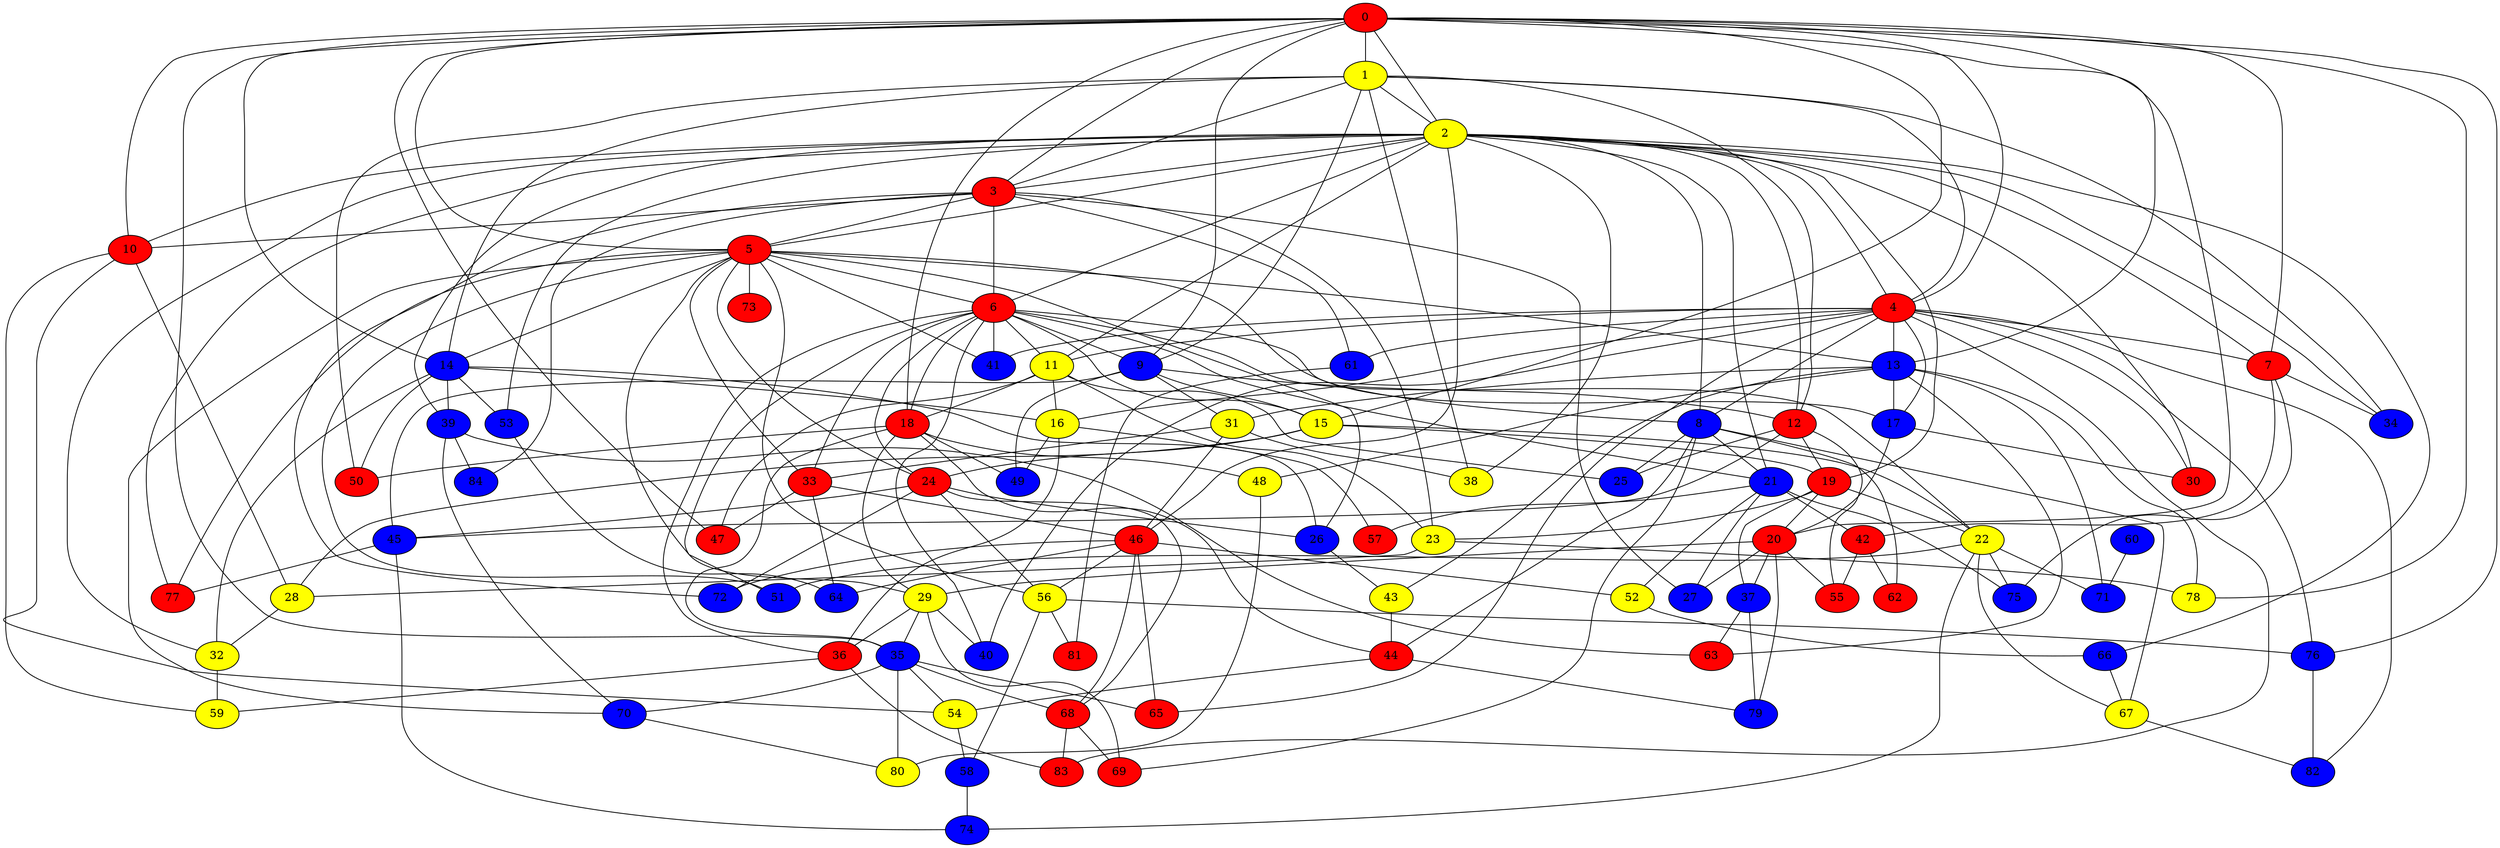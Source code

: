 graph {
0 [style = filled fillcolor = red];
1 [style = filled fillcolor = yellow];
2 [style = filled fillcolor = yellow];
3 [style = filled fillcolor = red];
4 [style = filled fillcolor = red];
5 [style = filled fillcolor = red];
6 [style = filled fillcolor = red];
7 [style = filled fillcolor = red];
8 [style = filled fillcolor = blue];
9 [style = filled fillcolor = blue];
10 [style = filled fillcolor = red];
11 [style = filled fillcolor = yellow];
12 [style = filled fillcolor = red];
13 [style = filled fillcolor = blue];
14 [style = filled fillcolor = blue];
15 [style = filled fillcolor = yellow];
16 [style = filled fillcolor = yellow];
17 [style = filled fillcolor = blue];
18 [style = filled fillcolor = red];
19 [style = filled fillcolor = red];
20 [style = filled fillcolor = red];
21 [style = filled fillcolor = blue];
22 [style = filled fillcolor = yellow];
23 [style = filled fillcolor = yellow];
24 [style = filled fillcolor = red];
25 [style = filled fillcolor = blue];
26 [style = filled fillcolor = blue];
27 [style = filled fillcolor = blue];
28 [style = filled fillcolor = yellow];
29 [style = filled fillcolor = yellow];
30 [style = filled fillcolor = red];
31 [style = filled fillcolor = yellow];
32 [style = filled fillcolor = yellow];
33 [style = filled fillcolor = red];
34 [style = filled fillcolor = blue];
35 [style = filled fillcolor = blue];
36 [style = filled fillcolor = red];
37 [style = filled fillcolor = blue];
38 [style = filled fillcolor = yellow];
39 [style = filled fillcolor = blue];
40 [style = filled fillcolor = blue];
41 [style = filled fillcolor = blue];
42 [style = filled fillcolor = red];
43 [style = filled fillcolor = yellow];
44 [style = filled fillcolor = red];
45 [style = filled fillcolor = blue];
46 [style = filled fillcolor = red];
47 [style = filled fillcolor = red];
48 [style = filled fillcolor = yellow];
49 [style = filled fillcolor = blue];
50 [style = filled fillcolor = red];
51 [style = filled fillcolor = blue];
52 [style = filled fillcolor = yellow];
53 [style = filled fillcolor = blue];
54 [style = filled fillcolor = yellow];
55 [style = filled fillcolor = red];
56 [style = filled fillcolor = yellow];
57 [style = filled fillcolor = red];
58 [style = filled fillcolor = blue];
59 [style = filled fillcolor = yellow];
60 [style = filled fillcolor = blue];
61 [style = filled fillcolor = blue];
62 [style = filled fillcolor = red];
63 [style = filled fillcolor = red];
64 [style = filled fillcolor = blue];
65 [style = filled fillcolor = red];
66 [style = filled fillcolor = blue];
67 [style = filled fillcolor = yellow];
68 [style = filled fillcolor = red];
69 [style = filled fillcolor = red];
70 [style = filled fillcolor = blue];
71 [style = filled fillcolor = blue];
72 [style = filled fillcolor = blue];
73 [style = filled fillcolor = red];
74 [style = filled fillcolor = blue];
75 [style = filled fillcolor = blue];
76 [style = filled fillcolor = blue];
77 [style = filled fillcolor = red];
78 [style = filled fillcolor = yellow];
79 [style = filled fillcolor = blue];
80 [style = filled fillcolor = yellow];
81 [style = filled fillcolor = red];
82 [style = filled fillcolor = blue];
83 [style = filled fillcolor = red];
84 [style = filled fillcolor = blue];
0 -- 4;
0 -- 3;
0 -- 2;
0 -- 1;
0 -- 5;
0 -- 7;
0 -- 9;
0 -- 10;
0 -- 13;
0 -- 14;
0 -- 15;
0 -- 18;
0 -- 20;
0 -- 35;
0 -- 47;
0 -- 76;
0 -- 78;
1 -- 2;
1 -- 3;
1 -- 4;
1 -- 9;
1 -- 12;
1 -- 14;
1 -- 34;
1 -- 38;
1 -- 50;
2 -- 3;
2 -- 4;
2 -- 5;
2 -- 6;
2 -- 7;
2 -- 8;
2 -- 10;
2 -- 11;
2 -- 12;
2 -- 19;
2 -- 21;
2 -- 30;
2 -- 32;
2 -- 34;
2 -- 38;
2 -- 39;
2 -- 46;
2 -- 53;
2 -- 66;
2 -- 77;
3 -- 5;
3 -- 6;
3 -- 10;
3 -- 23;
3 -- 27;
3 -- 61;
3 -- 72;
3 -- 84;
4 -- 7;
4 -- 8;
4 -- 11;
4 -- 13;
4 -- 16;
4 -- 17;
4 -- 30;
4 -- 40;
4 -- 41;
4 -- 61;
4 -- 65;
4 -- 76;
4 -- 82;
4 -- 83;
5 -- 6;
5 -- 8;
5 -- 13;
5 -- 14;
5 -- 24;
5 -- 26;
5 -- 29;
5 -- 33;
5 -- 41;
5 -- 51;
5 -- 56;
5 -- 70;
5 -- 73;
5 -- 77;
6 -- 9;
6 -- 11;
6 -- 15;
6 -- 17;
6 -- 18;
6 -- 21;
6 -- 22;
6 -- 24;
6 -- 33;
6 -- 36;
6 -- 40;
6 -- 41;
6 -- 51;
7 -- 34;
7 -- 42;
7 -- 75;
8 -- 21;
8 -- 25;
8 -- 44;
8 -- 62;
8 -- 67;
8 -- 69;
9 -- 12;
9 -- 15;
9 -- 31;
9 -- 45;
9 -- 49;
10 -- 28;
10 -- 54;
10 -- 59;
11 -- 16;
11 -- 18;
11 -- 23;
11 -- 25;
11 -- 47;
12 -- 19;
12 -- 25;
12 -- 45;
12 -- 55;
13 -- 17;
13 -- 31;
13 -- 43;
13 -- 48;
13 -- 63;
13 -- 71;
13 -- 78;
14 -- 16;
14 -- 26;
14 -- 32;
14 -- 39;
14 -- 50;
14 -- 53;
15 -- 19;
15 -- 22;
15 -- 24;
15 -- 28;
16 -- 36;
16 -- 49;
16 -- 57;
17 -- 20;
17 -- 30;
18 -- 29;
18 -- 35;
18 -- 44;
18 -- 48;
18 -- 49;
18 -- 50;
19 -- 20;
19 -- 22;
19 -- 23;
19 -- 37;
20 -- 27;
20 -- 29;
20 -- 37;
20 -- 55;
20 -- 79;
21 -- 27;
21 -- 42;
21 -- 52;
21 -- 57;
21 -- 75;
22 -- 51;
22 -- 67;
22 -- 71;
22 -- 74;
22 -- 75;
23 -- 28;
23 -- 78;
24 -- 26;
24 -- 45;
24 -- 56;
24 -- 68;
24 -- 72;
26 -- 43;
28 -- 32;
29 -- 35;
29 -- 36;
29 -- 40;
29 -- 69;
31 -- 33;
31 -- 38;
31 -- 46;
32 -- 59;
33 -- 46;
33 -- 47;
33 -- 64;
35 -- 54;
35 -- 65;
35 -- 68;
35 -- 70;
35 -- 80;
36 -- 59;
36 -- 83;
37 -- 63;
37 -- 79;
39 -- 63;
39 -- 70;
39 -- 84;
42 -- 55;
42 -- 62;
43 -- 44;
44 -- 54;
44 -- 79;
45 -- 74;
45 -- 77;
46 -- 52;
46 -- 56;
46 -- 64;
46 -- 65;
46 -- 68;
46 -- 72;
48 -- 80;
52 -- 66;
53 -- 64;
54 -- 58;
56 -- 58;
56 -- 76;
56 -- 81;
58 -- 74;
60 -- 71;
61 -- 81;
66 -- 67;
67 -- 82;
68 -- 69;
68 -- 83;
70 -- 80;
76 -- 82;
}
